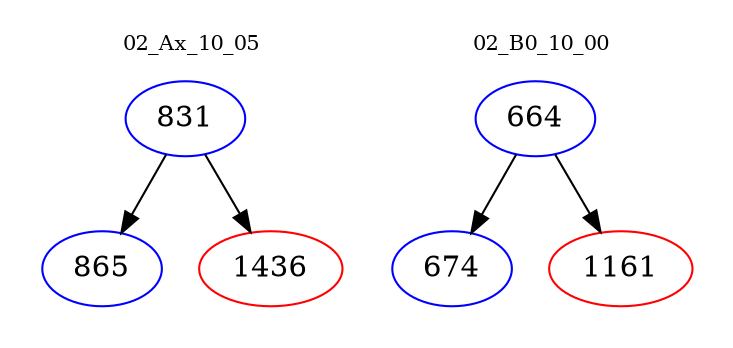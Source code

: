 digraph{
subgraph cluster_0 {
color = white
label = "02_Ax_10_05";
fontsize=10;
T0_831 [label="831", color="blue"]
T0_831 -> T0_865 [color="black"]
T0_865 [label="865", color="blue"]
T0_831 -> T0_1436 [color="black"]
T0_1436 [label="1436", color="red"]
}
subgraph cluster_1 {
color = white
label = "02_B0_10_00";
fontsize=10;
T1_664 [label="664", color="blue"]
T1_664 -> T1_674 [color="black"]
T1_674 [label="674", color="blue"]
T1_664 -> T1_1161 [color="black"]
T1_1161 [label="1161", color="red"]
}
}
